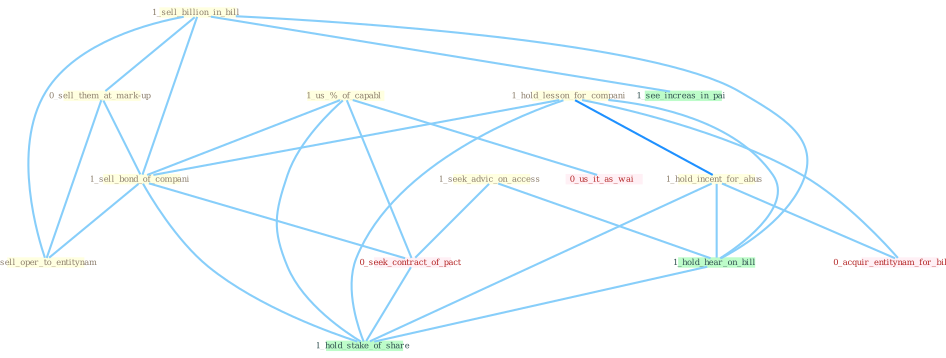 Graph G{ 
    node
    [shape=polygon,style=filled,width=.5,height=.06,color="#BDFCC9",fixedsize=true,fontsize=4,
    fontcolor="#2f4f4f"];
    {node
    [color="#ffffe0", fontcolor="#8b7d6b"] "1_us_%_of_capabl " "1_sell_billion_in_bill " "0_sell_them_at_mark-up " "1_seek_advic_on_access " "1_hold_lesson_for_compani " "1_sell_bond_of_compani " "0_sell_oper_to_entitynam " "1_hold_incent_for_abus "}
{node [color="#fff0f5", fontcolor="#b22222"] "0_seek_contract_of_pact " "0_us_it_as_wai " "0_acquir_entitynam_for_billion "}
edge [color="#B0E2FF"];

	"1_us_%_of_capabl " -- "1_sell_bond_of_compani " [w="1", color="#87cefa" ];
	"1_us_%_of_capabl " -- "0_seek_contract_of_pact " [w="1", color="#87cefa" ];
	"1_us_%_of_capabl " -- "0_us_it_as_wai " [w="1", color="#87cefa" ];
	"1_us_%_of_capabl " -- "1_hold_stake_of_share " [w="1", color="#87cefa" ];
	"1_sell_billion_in_bill " -- "0_sell_them_at_mark-up " [w="1", color="#87cefa" ];
	"1_sell_billion_in_bill " -- "1_sell_bond_of_compani " [w="1", color="#87cefa" ];
	"1_sell_billion_in_bill " -- "0_sell_oper_to_entitynam " [w="1", color="#87cefa" ];
	"1_sell_billion_in_bill " -- "1_see_increas_in_pai " [w="1", color="#87cefa" ];
	"1_sell_billion_in_bill " -- "1_hold_hear_on_bill " [w="1", color="#87cefa" ];
	"0_sell_them_at_mark-up " -- "1_sell_bond_of_compani " [w="1", color="#87cefa" ];
	"0_sell_them_at_mark-up " -- "0_sell_oper_to_entitynam " [w="1", color="#87cefa" ];
	"1_seek_advic_on_access " -- "0_seek_contract_of_pact " [w="1", color="#87cefa" ];
	"1_seek_advic_on_access " -- "1_hold_hear_on_bill " [w="1", color="#87cefa" ];
	"1_hold_lesson_for_compani " -- "1_sell_bond_of_compani " [w="1", color="#87cefa" ];
	"1_hold_lesson_for_compani " -- "1_hold_incent_for_abus " [w="2", color="#1e90ff" , len=0.8];
	"1_hold_lesson_for_compani " -- "0_acquir_entitynam_for_billion " [w="1", color="#87cefa" ];
	"1_hold_lesson_for_compani " -- "1_hold_hear_on_bill " [w="1", color="#87cefa" ];
	"1_hold_lesson_for_compani " -- "1_hold_stake_of_share " [w="1", color="#87cefa" ];
	"1_sell_bond_of_compani " -- "0_sell_oper_to_entitynam " [w="1", color="#87cefa" ];
	"1_sell_bond_of_compani " -- "0_seek_contract_of_pact " [w="1", color="#87cefa" ];
	"1_sell_bond_of_compani " -- "1_hold_stake_of_share " [w="1", color="#87cefa" ];
	"1_hold_incent_for_abus " -- "0_acquir_entitynam_for_billion " [w="1", color="#87cefa" ];
	"1_hold_incent_for_abus " -- "1_hold_hear_on_bill " [w="1", color="#87cefa" ];
	"1_hold_incent_for_abus " -- "1_hold_stake_of_share " [w="1", color="#87cefa" ];
	"0_seek_contract_of_pact " -- "1_hold_stake_of_share " [w="1", color="#87cefa" ];
	"1_hold_hear_on_bill " -- "1_hold_stake_of_share " [w="1", color="#87cefa" ];
}